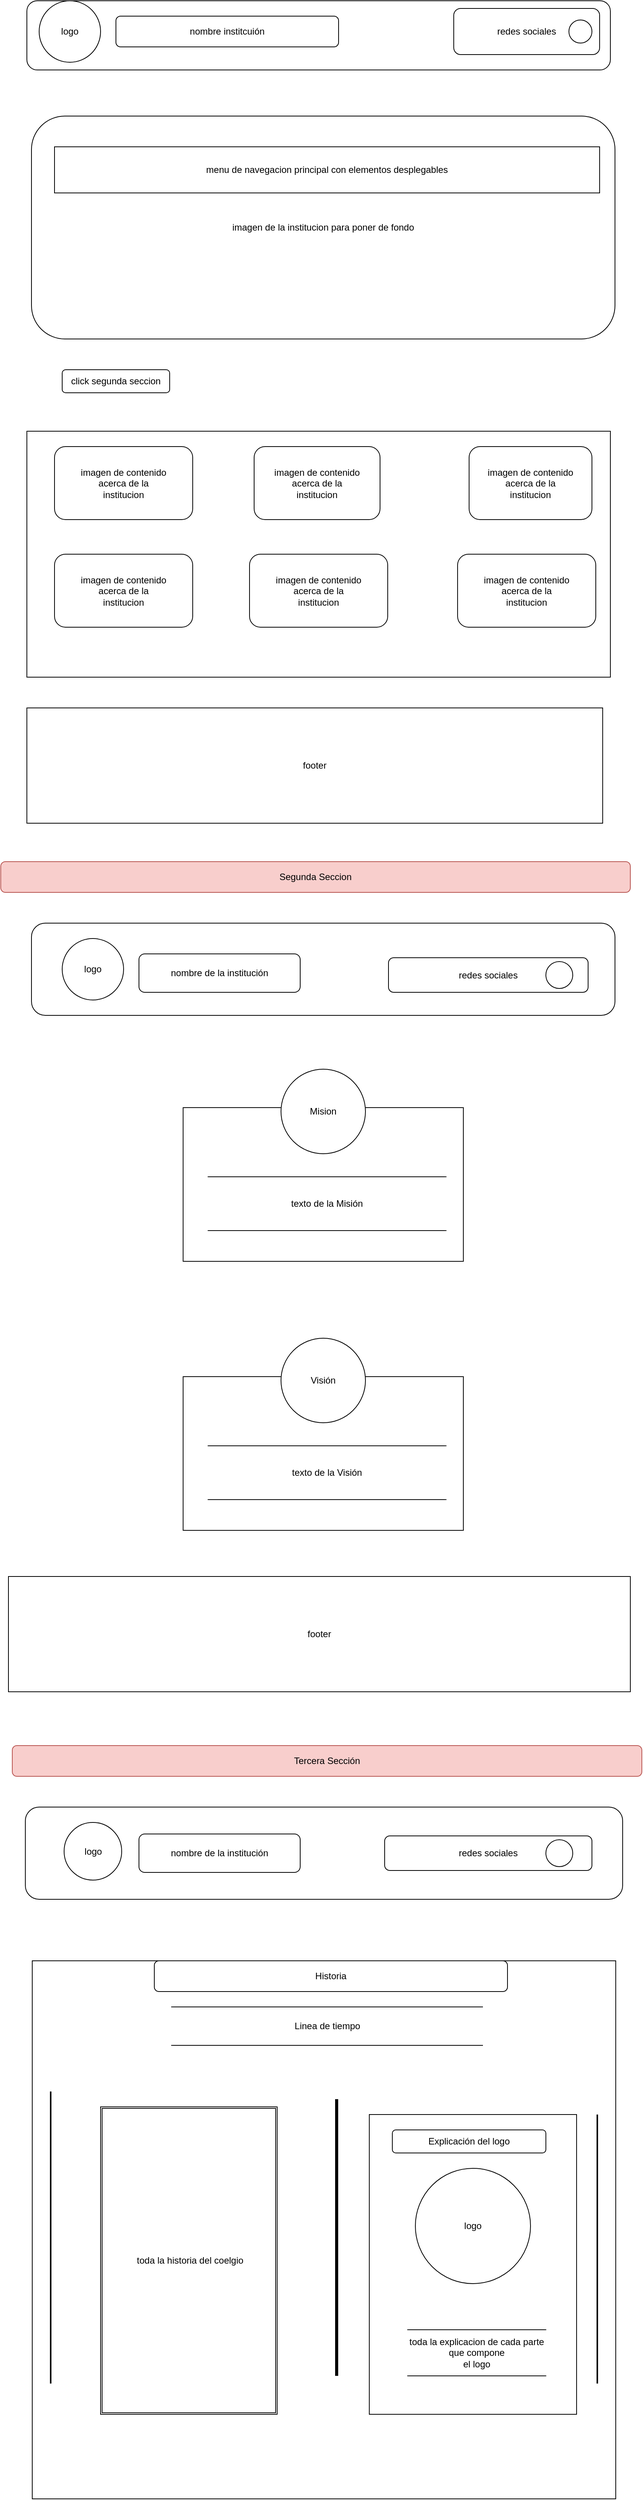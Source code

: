 <mxfile version="24.0.0" type="github">
  <diagram name="Página-1" id="djj3ZXUcn-spQ-AeiXdr">
    <mxGraphModel dx="880" dy="466" grid="1" gridSize="10" guides="1" tooltips="1" connect="1" arrows="1" fold="1" page="1" pageScale="1" pageWidth="827" pageHeight="1169" math="0" shadow="0">
      <root>
        <mxCell id="0" />
        <mxCell id="1" parent="0" />
        <mxCell id="-t3dqLqAsf-GsAG9dkLh-14" value="" style="rounded=1;whiteSpace=wrap;html=1;" parent="1" vertex="1">
          <mxGeometry x="34" y="40" width="760" height="90" as="geometry" />
        </mxCell>
        <mxCell id="-t3dqLqAsf-GsAG9dkLh-15" value="logo" style="ellipse;whiteSpace=wrap;html=1;aspect=fixed;" parent="1" vertex="1">
          <mxGeometry x="50" y="40" width="80" height="80" as="geometry" />
        </mxCell>
        <mxCell id="-t3dqLqAsf-GsAG9dkLh-16" value="nombre institcuión" style="rounded=1;whiteSpace=wrap;html=1;" parent="1" vertex="1">
          <mxGeometry x="150" y="60" width="290" height="40" as="geometry" />
        </mxCell>
        <mxCell id="-t3dqLqAsf-GsAG9dkLh-17" value="&lt;div&gt;redes sociales&lt;br&gt;&lt;/div&gt;" style="rounded=1;whiteSpace=wrap;html=1;" parent="1" vertex="1">
          <mxGeometry x="590" y="50" width="190" height="60" as="geometry" />
        </mxCell>
        <mxCell id="-t3dqLqAsf-GsAG9dkLh-18" value="imagen de la institucion para poner de fondo" style="rounded=1;whiteSpace=wrap;html=1;" parent="1" vertex="1">
          <mxGeometry x="40" y="190" width="760" height="290" as="geometry" />
        </mxCell>
        <mxCell id="-t3dqLqAsf-GsAG9dkLh-20" value="menu de navegacion principal con elementos desplegables" style="rounded=0;whiteSpace=wrap;html=1;" parent="1" vertex="1">
          <mxGeometry x="70" y="230" width="710" height="60" as="geometry" />
        </mxCell>
        <mxCell id="-t3dqLqAsf-GsAG9dkLh-29" value="" style="rounded=0;whiteSpace=wrap;html=1;" parent="1" vertex="1">
          <mxGeometry x="34" y="600" width="760" height="320" as="geometry" />
        </mxCell>
        <mxCell id="-t3dqLqAsf-GsAG9dkLh-30" value="&lt;div&gt;imagen de contenido &lt;br&gt;&lt;/div&gt;&lt;div&gt;acerca de la &lt;br&gt;&lt;/div&gt;&lt;div&gt;institucion&lt;br&gt;&lt;/div&gt;" style="rounded=1;whiteSpace=wrap;html=1;" parent="1" vertex="1">
          <mxGeometry x="70" y="620" width="180" height="95" as="geometry" />
        </mxCell>
        <mxCell id="-t3dqLqAsf-GsAG9dkLh-34" value="&lt;div&gt;imagen de contenido &lt;br&gt;&lt;/div&gt;&lt;div&gt;acerca de la &lt;br&gt;&lt;/div&gt;&lt;div&gt;institucion&lt;br&gt;&lt;/div&gt;" style="rounded=1;whiteSpace=wrap;html=1;" parent="1" vertex="1">
          <mxGeometry x="330" y="620" width="164" height="95" as="geometry" />
        </mxCell>
        <mxCell id="-t3dqLqAsf-GsAG9dkLh-35" value="&lt;div&gt;imagen de contenido &lt;br&gt;&lt;/div&gt;&lt;div&gt;acerca de la &lt;br&gt;&lt;/div&gt;&lt;div&gt;institucion&lt;br&gt;&lt;/div&gt;" style="rounded=1;whiteSpace=wrap;html=1;" parent="1" vertex="1">
          <mxGeometry x="610" y="620" width="160" height="95" as="geometry" />
        </mxCell>
        <mxCell id="-t3dqLqAsf-GsAG9dkLh-38" value="&lt;div&gt;imagen de contenido &lt;br&gt;&lt;/div&gt;&lt;div&gt;acerca de la &lt;br&gt;&lt;/div&gt;&lt;div&gt;institucion&lt;br&gt;&lt;/div&gt;" style="rounded=1;whiteSpace=wrap;html=1;" parent="1" vertex="1">
          <mxGeometry x="70" y="760" width="180" height="95" as="geometry" />
        </mxCell>
        <mxCell id="-t3dqLqAsf-GsAG9dkLh-40" value="&lt;div&gt;imagen de contenido &lt;br&gt;&lt;/div&gt;&lt;div&gt;acerca de la &lt;br&gt;&lt;/div&gt;&lt;div&gt;institucion&lt;br&gt;&lt;/div&gt;" style="rounded=1;whiteSpace=wrap;html=1;" parent="1" vertex="1">
          <mxGeometry x="324" y="760" width="180" height="95" as="geometry" />
        </mxCell>
        <mxCell id="-t3dqLqAsf-GsAG9dkLh-41" value="&lt;div&gt;imagen de contenido &lt;br&gt;&lt;/div&gt;&lt;div&gt;acerca de la &lt;br&gt;&lt;/div&gt;&lt;div&gt;institucion&lt;br&gt;&lt;/div&gt;" style="rounded=1;whiteSpace=wrap;html=1;" parent="1" vertex="1">
          <mxGeometry x="595" y="760" width="180" height="95" as="geometry" />
        </mxCell>
        <mxCell id="-t3dqLqAsf-GsAG9dkLh-42" value="" style="ellipse;whiteSpace=wrap;html=1;aspect=fixed;" parent="1" vertex="1">
          <mxGeometry x="740" y="65" width="30" height="30" as="geometry" />
        </mxCell>
        <mxCell id="-t3dqLqAsf-GsAG9dkLh-43" value="footer" style="rounded=0;whiteSpace=wrap;html=1;" parent="1" vertex="1">
          <mxGeometry x="34" y="960" width="750" height="150" as="geometry" />
        </mxCell>
        <mxCell id="-t3dqLqAsf-GsAG9dkLh-45" value="Segunda Seccion" style="rounded=1;whiteSpace=wrap;html=1;fillColor=#f8cecc;strokeColor=#b85450;" parent="1" vertex="1">
          <mxGeometry y="1160" width="820" height="40" as="geometry" />
        </mxCell>
        <mxCell id="-t3dqLqAsf-GsAG9dkLh-47" value="" style="rounded=1;whiteSpace=wrap;html=1;" parent="1" vertex="1">
          <mxGeometry x="40" y="1240" width="760" height="120" as="geometry" />
        </mxCell>
        <mxCell id="-t3dqLqAsf-GsAG9dkLh-48" value="logo" style="ellipse;whiteSpace=wrap;html=1;aspect=fixed;" parent="1" vertex="1">
          <mxGeometry x="80" y="1260" width="80" height="80" as="geometry" />
        </mxCell>
        <mxCell id="-t3dqLqAsf-GsAG9dkLh-49" value="nombre de la institución" style="rounded=1;whiteSpace=wrap;html=1;" parent="1" vertex="1">
          <mxGeometry x="180" y="1280" width="210" height="50" as="geometry" />
        </mxCell>
        <mxCell id="-t3dqLqAsf-GsAG9dkLh-50" value="redes sociales" style="rounded=1;whiteSpace=wrap;html=1;" parent="1" vertex="1">
          <mxGeometry x="505" y="1285" width="260" height="45" as="geometry" />
        </mxCell>
        <mxCell id="-t3dqLqAsf-GsAG9dkLh-51" value="" style="ellipse;whiteSpace=wrap;html=1;aspect=fixed;" parent="1" vertex="1">
          <mxGeometry x="710" y="1290" width="35" height="35" as="geometry" />
        </mxCell>
        <mxCell id="-t3dqLqAsf-GsAG9dkLh-53" value="click segunda seccion" style="rounded=1;whiteSpace=wrap;html=1;" parent="1" vertex="1">
          <mxGeometry x="80" y="520" width="140" height="30" as="geometry" />
        </mxCell>
        <mxCell id="-t3dqLqAsf-GsAG9dkLh-73" value="" style="rounded=0;whiteSpace=wrap;html=1;" parent="1" vertex="1">
          <mxGeometry x="237.5" y="1480" width="365" height="200" as="geometry" />
        </mxCell>
        <mxCell id="-t3dqLqAsf-GsAG9dkLh-74" value="Mision" style="ellipse;whiteSpace=wrap;html=1;aspect=fixed;" parent="1" vertex="1">
          <mxGeometry x="365" y="1430" width="110" height="110" as="geometry" />
        </mxCell>
        <mxCell id="-t3dqLqAsf-GsAG9dkLh-75" value="texto de la Misión" style="shape=partialRectangle;whiteSpace=wrap;html=1;left=0;right=0;fillColor=none;" parent="1" vertex="1">
          <mxGeometry x="270" y="1570" width="310" height="70" as="geometry" />
        </mxCell>
        <mxCell id="-t3dqLqAsf-GsAG9dkLh-76" value="" style="rounded=0;whiteSpace=wrap;html=1;" parent="1" vertex="1">
          <mxGeometry x="237.5" y="1830" width="365" height="200" as="geometry" />
        </mxCell>
        <mxCell id="-t3dqLqAsf-GsAG9dkLh-77" value="Visión" style="ellipse;whiteSpace=wrap;html=1;aspect=fixed;" parent="1" vertex="1">
          <mxGeometry x="365" y="1780" width="110" height="110" as="geometry" />
        </mxCell>
        <mxCell id="-t3dqLqAsf-GsAG9dkLh-78" value="texto de la Visión" style="shape=partialRectangle;whiteSpace=wrap;html=1;left=0;right=0;fillColor=none;" parent="1" vertex="1">
          <mxGeometry x="270" y="1920" width="310" height="70" as="geometry" />
        </mxCell>
        <mxCell id="-t3dqLqAsf-GsAG9dkLh-79" value="footer" style="rounded=0;whiteSpace=wrap;html=1;" parent="1" vertex="1">
          <mxGeometry x="10" y="2090" width="810" height="150" as="geometry" />
        </mxCell>
        <mxCell id="0fJGzm8JXsRj-BR-WS5J-1" value="Tercera Sección" style="rounded=1;whiteSpace=wrap;html=1;fillColor=#f8cecc;strokeColor=#b85450;" vertex="1" parent="1">
          <mxGeometry x="15" y="2310" width="820" height="40" as="geometry" />
        </mxCell>
        <mxCell id="0fJGzm8JXsRj-BR-WS5J-6" value="" style="rounded=1;whiteSpace=wrap;html=1;" vertex="1" parent="1">
          <mxGeometry x="32" y="2390" width="778" height="120" as="geometry" />
        </mxCell>
        <mxCell id="0fJGzm8JXsRj-BR-WS5J-7" value="logo" style="ellipse;whiteSpace=wrap;html=1;aspect=fixed;" vertex="1" parent="1">
          <mxGeometry x="82.5" y="2410" width="75" height="75" as="geometry" />
        </mxCell>
        <mxCell id="0fJGzm8JXsRj-BR-WS5J-8" value="nombre de la institución" style="rounded=1;whiteSpace=wrap;html=1;" vertex="1" parent="1">
          <mxGeometry x="180" y="2425" width="210" height="50" as="geometry" />
        </mxCell>
        <mxCell id="0fJGzm8JXsRj-BR-WS5J-9" value="redes sociales" style="rounded=1;whiteSpace=wrap;html=1;" vertex="1" parent="1">
          <mxGeometry x="500" y="2427.5" width="270" height="45" as="geometry" />
        </mxCell>
        <mxCell id="0fJGzm8JXsRj-BR-WS5J-10" value="" style="ellipse;whiteSpace=wrap;html=1;aspect=fixed;" vertex="1" parent="1">
          <mxGeometry x="710" y="2432.5" width="35" height="35" as="geometry" />
        </mxCell>
        <mxCell id="0fJGzm8JXsRj-BR-WS5J-11" value="" style="rounded=0;whiteSpace=wrap;html=1;" vertex="1" parent="1">
          <mxGeometry x="41" y="2590" width="760" height="700" as="geometry" />
        </mxCell>
        <mxCell id="0fJGzm8JXsRj-BR-WS5J-14" value="Historia" style="rounded=1;whiteSpace=wrap;html=1;" vertex="1" parent="1">
          <mxGeometry x="200" y="2590" width="460" height="40" as="geometry" />
        </mxCell>
        <mxCell id="0fJGzm8JXsRj-BR-WS5J-16" value="Linea de tiempo" style="shape=partialRectangle;whiteSpace=wrap;html=1;left=0;right=0;fillColor=none;" vertex="1" parent="1">
          <mxGeometry x="222.5" y="2650" width="405" height="50" as="geometry" />
        </mxCell>
        <mxCell id="0fJGzm8JXsRj-BR-WS5J-17" value="" style="line;strokeWidth=4;direction=south;html=1;perimeter=backbonePerimeter;points=[];outlineConnect=0;" vertex="1" parent="1">
          <mxGeometry x="430" y="2770" width="15" height="360" as="geometry" />
        </mxCell>
        <mxCell id="0fJGzm8JXsRj-BR-WS5J-18" value="" style="line;strokeWidth=2;direction=south;html=1;" vertex="1" parent="1">
          <mxGeometry x="15" y="2760" width="100" height="380" as="geometry" />
        </mxCell>
        <mxCell id="0fJGzm8JXsRj-BR-WS5J-19" value="" style="line;strokeWidth=2;direction=south;html=1;" vertex="1" parent="1">
          <mxGeometry x="727" y="2790" width="100" height="350" as="geometry" />
        </mxCell>
        <mxCell id="0fJGzm8JXsRj-BR-WS5J-26" value="&lt;div align=&quot;left&quot;&gt;&amp;nbsp;toda la historia del coelgio&lt;br&gt;&lt;/div&gt;" style="shape=ext;double=1;rounded=0;whiteSpace=wrap;html=1;" vertex="1" parent="1">
          <mxGeometry x="130" y="2780" width="230" height="400" as="geometry" />
        </mxCell>
        <mxCell id="0fJGzm8JXsRj-BR-WS5J-31" value="" style="rounded=0;whiteSpace=wrap;html=1;" vertex="1" parent="1">
          <mxGeometry x="480" y="2790" width="270" height="390" as="geometry" />
        </mxCell>
        <mxCell id="0fJGzm8JXsRj-BR-WS5J-33" value="logo" style="ellipse;whiteSpace=wrap;html=1;aspect=fixed;" vertex="1" parent="1">
          <mxGeometry x="540" y="2860" width="150" height="150" as="geometry" />
        </mxCell>
        <mxCell id="0fJGzm8JXsRj-BR-WS5J-34" value="Explicación del logo" style="rounded=1;whiteSpace=wrap;html=1;" vertex="1" parent="1">
          <mxGeometry x="510" y="2810" width="200" height="30" as="geometry" />
        </mxCell>
        <mxCell id="0fJGzm8JXsRj-BR-WS5J-35" value="&lt;div&gt;toda la explicacion de cada parte que compone&lt;/div&gt;&lt;div&gt;el logo&lt;br&gt;&lt;/div&gt;" style="shape=partialRectangle;whiteSpace=wrap;html=1;left=0;right=0;fillColor=none;" vertex="1" parent="1">
          <mxGeometry x="530" y="3070" width="180" height="60" as="geometry" />
        </mxCell>
      </root>
    </mxGraphModel>
  </diagram>
</mxfile>
